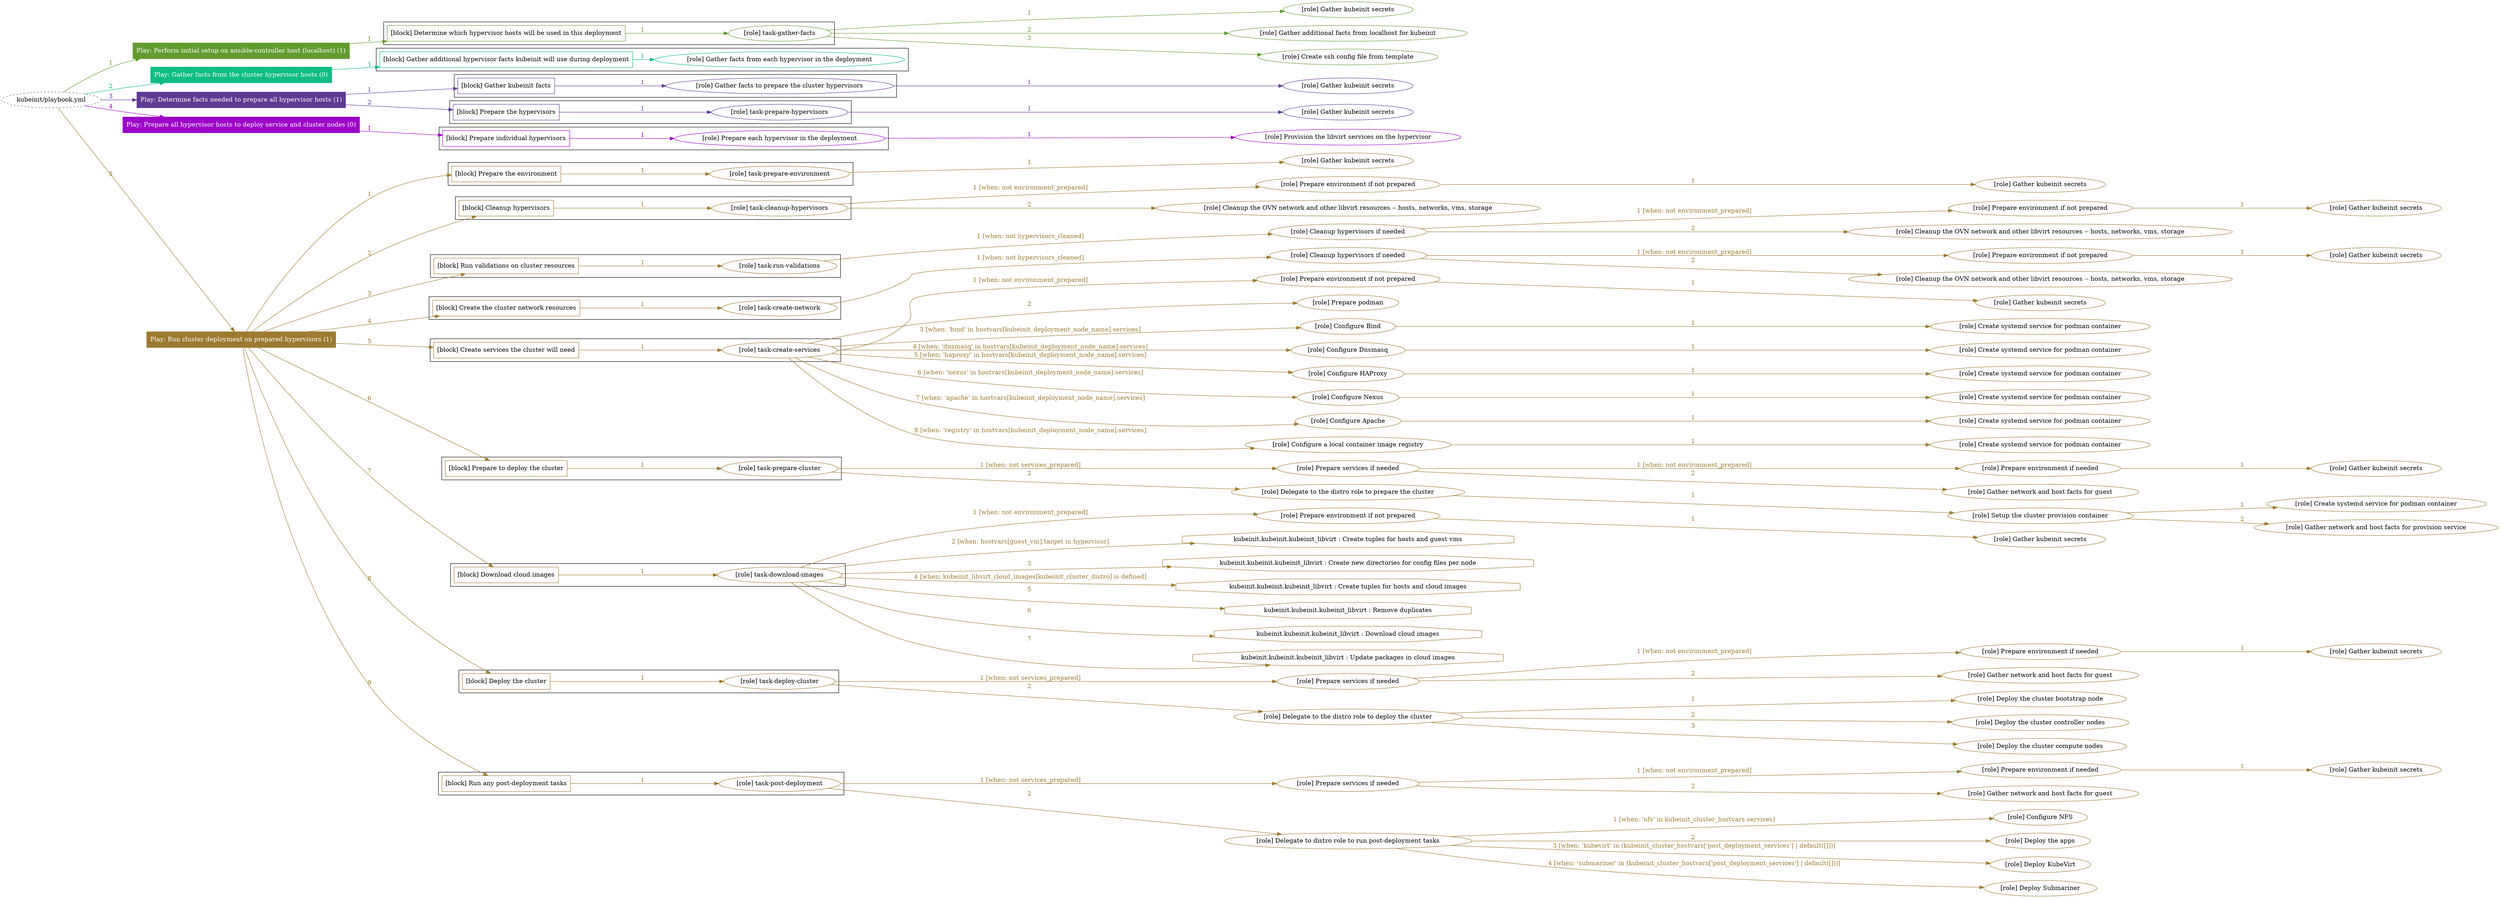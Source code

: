 digraph {
	graph [concentrate=true ordering=in rankdir=LR ratio=fill]
	edge [esep=5 sep=10]
	"kubeinit/playbook.yml" [URL="/home/runner/work/kubeinit/kubeinit/kubeinit/playbook.yml" id=playbook_54540ed6 style=dotted]
	play_c4f1e7c7 [label="Play: Perform initial setup on ansible-controller host (localhost) (1)" URL="/home/runner/work/kubeinit/kubeinit/kubeinit/playbook.yml" color="#629c30" fontcolor="#ffffff" id=play_c4f1e7c7 shape=box style=filled tooltip=localhost]
	"kubeinit/playbook.yml" -> play_c4f1e7c7 [label="1 " color="#629c30" fontcolor="#629c30" id=edge_3226b9c0 labeltooltip="1 " tooltip="1 "]
	subgraph "Gather kubeinit secrets" {
		role_c4494014 [label="[role] Gather kubeinit secrets" URL="/home/runner/.ansible/collections/ansible_collections/kubeinit/kubeinit/roles/kubeinit_prepare/tasks/build_hypervisors_group.yml" color="#629c30" id=role_c4494014 tooltip="Gather kubeinit secrets"]
	}
	subgraph "Gather additional facts from localhost for kubeinit" {
		role_47d6618c [label="[role] Gather additional facts from localhost for kubeinit" URL="/home/runner/.ansible/collections/ansible_collections/kubeinit/kubeinit/roles/kubeinit_prepare/tasks/build_hypervisors_group.yml" color="#629c30" id=role_47d6618c tooltip="Gather additional facts from localhost for kubeinit"]
	}
	subgraph "Create ssh config file from template" {
		role_e6f4f2f1 [label="[role] Create ssh config file from template" URL="/home/runner/.ansible/collections/ansible_collections/kubeinit/kubeinit/roles/kubeinit_prepare/tasks/build_hypervisors_group.yml" color="#629c30" id=role_e6f4f2f1 tooltip="Create ssh config file from template"]
	}
	subgraph "task-gather-facts" {
		role_8fd38869 [label="[role] task-gather-facts" URL="/home/runner/work/kubeinit/kubeinit/kubeinit/playbook.yml" color="#629c30" id=role_8fd38869 tooltip="task-gather-facts"]
		role_8fd38869 -> role_c4494014 [label="1 " color="#629c30" fontcolor="#629c30" id=edge_558c5b00 labeltooltip="1 " tooltip="1 "]
		role_8fd38869 -> role_47d6618c [label="2 " color="#629c30" fontcolor="#629c30" id=edge_3215725b labeltooltip="2 " tooltip="2 "]
		role_8fd38869 -> role_e6f4f2f1 [label="3 " color="#629c30" fontcolor="#629c30" id=edge_c4ad0b8d labeltooltip="3 " tooltip="3 "]
	}
	subgraph "Play: Perform initial setup on ansible-controller host (localhost) (1)" {
		play_c4f1e7c7 -> block_32deca4f [label=1 color="#629c30" fontcolor="#629c30" id=edge_8db94ebb labeltooltip=1 tooltip=1]
		subgraph cluster_block_32deca4f {
			block_32deca4f [label="[block] Determine which hypervisor hosts will be used in this deployment" URL="/home/runner/work/kubeinit/kubeinit/kubeinit/playbook.yml" color="#629c30" id=block_32deca4f labeltooltip="Determine which hypervisor hosts will be used in this deployment" shape=box tooltip="Determine which hypervisor hosts will be used in this deployment"]
			block_32deca4f -> role_8fd38869 [label="1 " color="#629c30" fontcolor="#629c30" id=edge_46b49e8b labeltooltip="1 " tooltip="1 "]
		}
	}
	play_e6a25a07 [label="Play: Gather facts from the cluster hypervisor hosts (0)" URL="/home/runner/work/kubeinit/kubeinit/kubeinit/playbook.yml" color="#0fbd83" fontcolor="#ffffff" id=play_e6a25a07 shape=box style=filled tooltip="Play: Gather facts from the cluster hypervisor hosts (0)"]
	"kubeinit/playbook.yml" -> play_e6a25a07 [label="2 " color="#0fbd83" fontcolor="#0fbd83" id=edge_7051b476 labeltooltip="2 " tooltip="2 "]
	subgraph "Gather facts from each hypervisor in the deployment" {
		role_b5c0401b [label="[role] Gather facts from each hypervisor in the deployment" URL="/home/runner/work/kubeinit/kubeinit/kubeinit/playbook.yml" color="#0fbd83" id=role_b5c0401b tooltip="Gather facts from each hypervisor in the deployment"]
	}
	subgraph "Play: Gather facts from the cluster hypervisor hosts (0)" {
		play_e6a25a07 -> block_93575c23 [label=1 color="#0fbd83" fontcolor="#0fbd83" id=edge_ba3ad907 labeltooltip=1 tooltip=1]
		subgraph cluster_block_93575c23 {
			block_93575c23 [label="[block] Gather additional hypervisor facts kubeinit will use during deployment" URL="/home/runner/work/kubeinit/kubeinit/kubeinit/playbook.yml" color="#0fbd83" id=block_93575c23 labeltooltip="Gather additional hypervisor facts kubeinit will use during deployment" shape=box tooltip="Gather additional hypervisor facts kubeinit will use during deployment"]
			block_93575c23 -> role_b5c0401b [label="1 " color="#0fbd83" fontcolor="#0fbd83" id=edge_daae762e labeltooltip="1 " tooltip="1 "]
		}
	}
	play_5ea36f88 [label="Play: Determine facts needed to prepare all hypervisor hosts (1)" URL="/home/runner/work/kubeinit/kubeinit/kubeinit/playbook.yml" color="#5f3a92" fontcolor="#ffffff" id=play_5ea36f88 shape=box style=filled tooltip=localhost]
	"kubeinit/playbook.yml" -> play_5ea36f88 [label="3 " color="#5f3a92" fontcolor="#5f3a92" id=edge_e99c9d70 labeltooltip="3 " tooltip="3 "]
	subgraph "Gather kubeinit secrets" {
		role_3b906059 [label="[role] Gather kubeinit secrets" URL="/home/runner/.ansible/collections/ansible_collections/kubeinit/kubeinit/roles/kubeinit_prepare/tasks/gather_kubeinit_facts.yml" color="#5f3a92" id=role_3b906059 tooltip="Gather kubeinit secrets"]
	}
	subgraph "Gather facts to prepare the cluster hypervisors" {
		role_a9afe555 [label="[role] Gather facts to prepare the cluster hypervisors" URL="/home/runner/work/kubeinit/kubeinit/kubeinit/playbook.yml" color="#5f3a92" id=role_a9afe555 tooltip="Gather facts to prepare the cluster hypervisors"]
		role_a9afe555 -> role_3b906059 [label="1 " color="#5f3a92" fontcolor="#5f3a92" id=edge_b8609aab labeltooltip="1 " tooltip="1 "]
	}
	subgraph "Gather kubeinit secrets" {
		role_f16b305f [label="[role] Gather kubeinit secrets" URL="/home/runner/.ansible/collections/ansible_collections/kubeinit/kubeinit/roles/kubeinit_prepare/tasks/gather_kubeinit_facts.yml" color="#5f3a92" id=role_f16b305f tooltip="Gather kubeinit secrets"]
	}
	subgraph "task-prepare-hypervisors" {
		role_f1584789 [label="[role] task-prepare-hypervisors" URL="/home/runner/work/kubeinit/kubeinit/kubeinit/playbook.yml" color="#5f3a92" id=role_f1584789 tooltip="task-prepare-hypervisors"]
		role_f1584789 -> role_f16b305f [label="1 " color="#5f3a92" fontcolor="#5f3a92" id=edge_c24c538a labeltooltip="1 " tooltip="1 "]
	}
	subgraph "Play: Determine facts needed to prepare all hypervisor hosts (1)" {
		play_5ea36f88 -> block_5ecbf05d [label=1 color="#5f3a92" fontcolor="#5f3a92" id=edge_fe1c1a17 labeltooltip=1 tooltip=1]
		subgraph cluster_block_5ecbf05d {
			block_5ecbf05d [label="[block] Gather kubeinit facts" URL="/home/runner/work/kubeinit/kubeinit/kubeinit/playbook.yml" color="#5f3a92" id=block_5ecbf05d labeltooltip="Gather kubeinit facts" shape=box tooltip="Gather kubeinit facts"]
			block_5ecbf05d -> role_a9afe555 [label="1 " color="#5f3a92" fontcolor="#5f3a92" id=edge_b6162bfb labeltooltip="1 " tooltip="1 "]
		}
		play_5ea36f88 -> block_1dc440f5 [label=2 color="#5f3a92" fontcolor="#5f3a92" id=edge_b307ed7a labeltooltip=2 tooltip=2]
		subgraph cluster_block_1dc440f5 {
			block_1dc440f5 [label="[block] Prepare the hypervisors" URL="/home/runner/work/kubeinit/kubeinit/kubeinit/playbook.yml" color="#5f3a92" id=block_1dc440f5 labeltooltip="Prepare the hypervisors" shape=box tooltip="Prepare the hypervisors"]
			block_1dc440f5 -> role_f1584789 [label="1 " color="#5f3a92" fontcolor="#5f3a92" id=edge_7b6352e7 labeltooltip="1 " tooltip="1 "]
		}
	}
	play_5db193f7 [label="Play: Prepare all hypervisor hosts to deploy service and cluster nodes (0)" URL="/home/runner/work/kubeinit/kubeinit/kubeinit/playbook.yml" color="#9d04c8" fontcolor="#ffffff" id=play_5db193f7 shape=box style=filled tooltip="Play: Prepare all hypervisor hosts to deploy service and cluster nodes (0)"]
	"kubeinit/playbook.yml" -> play_5db193f7 [label="4 " color="#9d04c8" fontcolor="#9d04c8" id=edge_9b3ddc55 labeltooltip="4 " tooltip="4 "]
	subgraph "Provision the libvirt services on the hypervisor" {
		role_225b77e9 [label="[role] Provision the libvirt services on the hypervisor" URL="/home/runner/.ansible/collections/ansible_collections/kubeinit/kubeinit/roles/kubeinit_prepare/tasks/prepare_hypervisor.yml" color="#9d04c8" id=role_225b77e9 tooltip="Provision the libvirt services on the hypervisor"]
	}
	subgraph "Prepare each hypervisor in the deployment" {
		role_029f9e32 [label="[role] Prepare each hypervisor in the deployment" URL="/home/runner/work/kubeinit/kubeinit/kubeinit/playbook.yml" color="#9d04c8" id=role_029f9e32 tooltip="Prepare each hypervisor in the deployment"]
		role_029f9e32 -> role_225b77e9 [label="1 " color="#9d04c8" fontcolor="#9d04c8" id=edge_de3c73c3 labeltooltip="1 " tooltip="1 "]
	}
	subgraph "Play: Prepare all hypervisor hosts to deploy service and cluster nodes (0)" {
		play_5db193f7 -> block_2eddd61c [label=1 color="#9d04c8" fontcolor="#9d04c8" id=edge_d1accf5e labeltooltip=1 tooltip=1]
		subgraph cluster_block_2eddd61c {
			block_2eddd61c [label="[block] Prepare individual hypervisors" URL="/home/runner/work/kubeinit/kubeinit/kubeinit/playbook.yml" color="#9d04c8" id=block_2eddd61c labeltooltip="Prepare individual hypervisors" shape=box tooltip="Prepare individual hypervisors"]
			block_2eddd61c -> role_029f9e32 [label="1 " color="#9d04c8" fontcolor="#9d04c8" id=edge_0cbfb057 labeltooltip="1 " tooltip="1 "]
		}
	}
	play_251382ad [label="Play: Run cluster deployment on prepared hypervisors (1)" URL="/home/runner/work/kubeinit/kubeinit/kubeinit/playbook.yml" color="#9c7a30" fontcolor="#ffffff" id=play_251382ad shape=box style=filled tooltip=localhost]
	"kubeinit/playbook.yml" -> play_251382ad [label="5 " color="#9c7a30" fontcolor="#9c7a30" id=edge_b39625d6 labeltooltip="5 " tooltip="5 "]
	subgraph "Gather kubeinit secrets" {
		role_894fc521 [label="[role] Gather kubeinit secrets" URL="/home/runner/.ansible/collections/ansible_collections/kubeinit/kubeinit/roles/kubeinit_prepare/tasks/gather_kubeinit_facts.yml" color="#9c7a30" id=role_894fc521 tooltip="Gather kubeinit secrets"]
	}
	subgraph "task-prepare-environment" {
		role_3934784a [label="[role] task-prepare-environment" URL="/home/runner/work/kubeinit/kubeinit/kubeinit/playbook.yml" color="#9c7a30" id=role_3934784a tooltip="task-prepare-environment"]
		role_3934784a -> role_894fc521 [label="1 " color="#9c7a30" fontcolor="#9c7a30" id=edge_a3a5beb2 labeltooltip="1 " tooltip="1 "]
	}
	subgraph "Gather kubeinit secrets" {
		role_d8a57a90 [label="[role] Gather kubeinit secrets" URL="/home/runner/.ansible/collections/ansible_collections/kubeinit/kubeinit/roles/kubeinit_prepare/tasks/gather_kubeinit_facts.yml" color="#9c7a30" id=role_d8a57a90 tooltip="Gather kubeinit secrets"]
	}
	subgraph "Prepare environment if not prepared" {
		role_4def5712 [label="[role] Prepare environment if not prepared" URL="/home/runner/.ansible/collections/ansible_collections/kubeinit/kubeinit/roles/kubeinit_prepare/tasks/cleanup_hypervisors.yml" color="#9c7a30" id=role_4def5712 tooltip="Prepare environment if not prepared"]
		role_4def5712 -> role_d8a57a90 [label="1 " color="#9c7a30" fontcolor="#9c7a30" id=edge_c73fc2b4 labeltooltip="1 " tooltip="1 "]
	}
	subgraph "Cleanup the OVN network and other libvirt resources -- hosts, networks, vms, storage" {
		role_0b0313cc [label="[role] Cleanup the OVN network and other libvirt resources -- hosts, networks, vms, storage" URL="/home/runner/.ansible/collections/ansible_collections/kubeinit/kubeinit/roles/kubeinit_prepare/tasks/cleanup_hypervisors.yml" color="#9c7a30" id=role_0b0313cc tooltip="Cleanup the OVN network and other libvirt resources -- hosts, networks, vms, storage"]
	}
	subgraph "task-cleanup-hypervisors" {
		role_35c4f0b6 [label="[role] task-cleanup-hypervisors" URL="/home/runner/work/kubeinit/kubeinit/kubeinit/playbook.yml" color="#9c7a30" id=role_35c4f0b6 tooltip="task-cleanup-hypervisors"]
		role_35c4f0b6 -> role_4def5712 [label="1 [when: not environment_prepared]" color="#9c7a30" fontcolor="#9c7a30" id=edge_831a0501 labeltooltip="1 [when: not environment_prepared]" tooltip="1 [when: not environment_prepared]"]
		role_35c4f0b6 -> role_0b0313cc [label="2 " color="#9c7a30" fontcolor="#9c7a30" id=edge_f2b5f837 labeltooltip="2 " tooltip="2 "]
	}
	subgraph "Gather kubeinit secrets" {
		role_97cac4e3 [label="[role] Gather kubeinit secrets" URL="/home/runner/.ansible/collections/ansible_collections/kubeinit/kubeinit/roles/kubeinit_prepare/tasks/gather_kubeinit_facts.yml" color="#9c7a30" id=role_97cac4e3 tooltip="Gather kubeinit secrets"]
	}
	subgraph "Prepare environment if not prepared" {
		role_73d553e2 [label="[role] Prepare environment if not prepared" URL="/home/runner/.ansible/collections/ansible_collections/kubeinit/kubeinit/roles/kubeinit_prepare/tasks/cleanup_hypervisors.yml" color="#9c7a30" id=role_73d553e2 tooltip="Prepare environment if not prepared"]
		role_73d553e2 -> role_97cac4e3 [label="1 " color="#9c7a30" fontcolor="#9c7a30" id=edge_6089800c labeltooltip="1 " tooltip="1 "]
	}
	subgraph "Cleanup the OVN network and other libvirt resources -- hosts, networks, vms, storage" {
		role_667d8b7f [label="[role] Cleanup the OVN network and other libvirt resources -- hosts, networks, vms, storage" URL="/home/runner/.ansible/collections/ansible_collections/kubeinit/kubeinit/roles/kubeinit_prepare/tasks/cleanup_hypervisors.yml" color="#9c7a30" id=role_667d8b7f tooltip="Cleanup the OVN network and other libvirt resources -- hosts, networks, vms, storage"]
	}
	subgraph "Cleanup hypervisors if needed" {
		role_24f374ed [label="[role] Cleanup hypervisors if needed" URL="/home/runner/.ansible/collections/ansible_collections/kubeinit/kubeinit/roles/kubeinit_validations/tasks/main.yml" color="#9c7a30" id=role_24f374ed tooltip="Cleanup hypervisors if needed"]
		role_24f374ed -> role_73d553e2 [label="1 [when: not environment_prepared]" color="#9c7a30" fontcolor="#9c7a30" id=edge_cb44f495 labeltooltip="1 [when: not environment_prepared]" tooltip="1 [when: not environment_prepared]"]
		role_24f374ed -> role_667d8b7f [label="2 " color="#9c7a30" fontcolor="#9c7a30" id=edge_826dad6c labeltooltip="2 " tooltip="2 "]
	}
	subgraph "task-run-validations" {
		role_78009275 [label="[role] task-run-validations" URL="/home/runner/work/kubeinit/kubeinit/kubeinit/playbook.yml" color="#9c7a30" id=role_78009275 tooltip="task-run-validations"]
		role_78009275 -> role_24f374ed [label="1 [when: not hypervisors_cleaned]" color="#9c7a30" fontcolor="#9c7a30" id=edge_9ee5f65c labeltooltip="1 [when: not hypervisors_cleaned]" tooltip="1 [when: not hypervisors_cleaned]"]
	}
	subgraph "Gather kubeinit secrets" {
		role_96b65806 [label="[role] Gather kubeinit secrets" URL="/home/runner/.ansible/collections/ansible_collections/kubeinit/kubeinit/roles/kubeinit_prepare/tasks/gather_kubeinit_facts.yml" color="#9c7a30" id=role_96b65806 tooltip="Gather kubeinit secrets"]
	}
	subgraph "Prepare environment if not prepared" {
		role_0c2c3796 [label="[role] Prepare environment if not prepared" URL="/home/runner/.ansible/collections/ansible_collections/kubeinit/kubeinit/roles/kubeinit_prepare/tasks/cleanup_hypervisors.yml" color="#9c7a30" id=role_0c2c3796 tooltip="Prepare environment if not prepared"]
		role_0c2c3796 -> role_96b65806 [label="1 " color="#9c7a30" fontcolor="#9c7a30" id=edge_db7e2d4d labeltooltip="1 " tooltip="1 "]
	}
	subgraph "Cleanup the OVN network and other libvirt resources -- hosts, networks, vms, storage" {
		role_45e79c12 [label="[role] Cleanup the OVN network and other libvirt resources -- hosts, networks, vms, storage" URL="/home/runner/.ansible/collections/ansible_collections/kubeinit/kubeinit/roles/kubeinit_prepare/tasks/cleanup_hypervisors.yml" color="#9c7a30" id=role_45e79c12 tooltip="Cleanup the OVN network and other libvirt resources -- hosts, networks, vms, storage"]
	}
	subgraph "Cleanup hypervisors if needed" {
		role_1ac26443 [label="[role] Cleanup hypervisors if needed" URL="/home/runner/.ansible/collections/ansible_collections/kubeinit/kubeinit/roles/kubeinit_libvirt/tasks/create_network.yml" color="#9c7a30" id=role_1ac26443 tooltip="Cleanup hypervisors if needed"]
		role_1ac26443 -> role_0c2c3796 [label="1 [when: not environment_prepared]" color="#9c7a30" fontcolor="#9c7a30" id=edge_c01c6577 labeltooltip="1 [when: not environment_prepared]" tooltip="1 [when: not environment_prepared]"]
		role_1ac26443 -> role_45e79c12 [label="2 " color="#9c7a30" fontcolor="#9c7a30" id=edge_9dddaeb1 labeltooltip="2 " tooltip="2 "]
	}
	subgraph "task-create-network" {
		role_8957a888 [label="[role] task-create-network" URL="/home/runner/work/kubeinit/kubeinit/kubeinit/playbook.yml" color="#9c7a30" id=role_8957a888 tooltip="task-create-network"]
		role_8957a888 -> role_1ac26443 [label="1 [when: not hypervisors_cleaned]" color="#9c7a30" fontcolor="#9c7a30" id=edge_46db5984 labeltooltip="1 [when: not hypervisors_cleaned]" tooltip="1 [when: not hypervisors_cleaned]"]
	}
	subgraph "Gather kubeinit secrets" {
		role_0f02fd37 [label="[role] Gather kubeinit secrets" URL="/home/runner/.ansible/collections/ansible_collections/kubeinit/kubeinit/roles/kubeinit_prepare/tasks/gather_kubeinit_facts.yml" color="#9c7a30" id=role_0f02fd37 tooltip="Gather kubeinit secrets"]
	}
	subgraph "Prepare environment if not prepared" {
		role_ea2801f6 [label="[role] Prepare environment if not prepared" URL="/home/runner/.ansible/collections/ansible_collections/kubeinit/kubeinit/roles/kubeinit_services/tasks/main.yml" color="#9c7a30" id=role_ea2801f6 tooltip="Prepare environment if not prepared"]
		role_ea2801f6 -> role_0f02fd37 [label="1 " color="#9c7a30" fontcolor="#9c7a30" id=edge_4087545e labeltooltip="1 " tooltip="1 "]
	}
	subgraph "Prepare podman" {
		role_e4f68fa7 [label="[role] Prepare podman" URL="/home/runner/.ansible/collections/ansible_collections/kubeinit/kubeinit/roles/kubeinit_services/tasks/00_create_service_pod.yml" color="#9c7a30" id=role_e4f68fa7 tooltip="Prepare podman"]
	}
	subgraph "Create systemd service for podman container" {
		role_6ac0c6fb [label="[role] Create systemd service for podman container" URL="/home/runner/.ansible/collections/ansible_collections/kubeinit/kubeinit/roles/kubeinit_bind/tasks/main.yml" color="#9c7a30" id=role_6ac0c6fb tooltip="Create systemd service for podman container"]
	}
	subgraph "Configure Bind" {
		role_121c987c [label="[role] Configure Bind" URL="/home/runner/.ansible/collections/ansible_collections/kubeinit/kubeinit/roles/kubeinit_services/tasks/start_services_containers.yml" color="#9c7a30" id=role_121c987c tooltip="Configure Bind"]
		role_121c987c -> role_6ac0c6fb [label="1 " color="#9c7a30" fontcolor="#9c7a30" id=edge_cd917cd6 labeltooltip="1 " tooltip="1 "]
	}
	subgraph "Create systemd service for podman container" {
		role_e0f5c553 [label="[role] Create systemd service for podman container" URL="/home/runner/.ansible/collections/ansible_collections/kubeinit/kubeinit/roles/kubeinit_dnsmasq/tasks/main.yml" color="#9c7a30" id=role_e0f5c553 tooltip="Create systemd service for podman container"]
	}
	subgraph "Configure Dnsmasq" {
		role_a6c789fd [label="[role] Configure Dnsmasq" URL="/home/runner/.ansible/collections/ansible_collections/kubeinit/kubeinit/roles/kubeinit_services/tasks/start_services_containers.yml" color="#9c7a30" id=role_a6c789fd tooltip="Configure Dnsmasq"]
		role_a6c789fd -> role_e0f5c553 [label="1 " color="#9c7a30" fontcolor="#9c7a30" id=edge_ef019c5e labeltooltip="1 " tooltip="1 "]
	}
	subgraph "Create systemd service for podman container" {
		role_95c4ee58 [label="[role] Create systemd service for podman container" URL="/home/runner/.ansible/collections/ansible_collections/kubeinit/kubeinit/roles/kubeinit_haproxy/tasks/main.yml" color="#9c7a30" id=role_95c4ee58 tooltip="Create systemd service for podman container"]
	}
	subgraph "Configure HAProxy" {
		role_e13d0580 [label="[role] Configure HAProxy" URL="/home/runner/.ansible/collections/ansible_collections/kubeinit/kubeinit/roles/kubeinit_services/tasks/start_services_containers.yml" color="#9c7a30" id=role_e13d0580 tooltip="Configure HAProxy"]
		role_e13d0580 -> role_95c4ee58 [label="1 " color="#9c7a30" fontcolor="#9c7a30" id=edge_6e5a0a85 labeltooltip="1 " tooltip="1 "]
	}
	subgraph "Create systemd service for podman container" {
		role_62dc72af [label="[role] Create systemd service for podman container" URL="/home/runner/.ansible/collections/ansible_collections/kubeinit/kubeinit/roles/kubeinit_nexus/tasks/main.yml" color="#9c7a30" id=role_62dc72af tooltip="Create systemd service for podman container"]
	}
	subgraph "Configure Nexus" {
		role_d658b8f1 [label="[role] Configure Nexus" URL="/home/runner/.ansible/collections/ansible_collections/kubeinit/kubeinit/roles/kubeinit_services/tasks/start_services_containers.yml" color="#9c7a30" id=role_d658b8f1 tooltip="Configure Nexus"]
		role_d658b8f1 -> role_62dc72af [label="1 " color="#9c7a30" fontcolor="#9c7a30" id=edge_33266a1c labeltooltip="1 " tooltip="1 "]
	}
	subgraph "Create systemd service for podman container" {
		role_66746e12 [label="[role] Create systemd service for podman container" URL="/home/runner/.ansible/collections/ansible_collections/kubeinit/kubeinit/roles/kubeinit_apache/tasks/main.yml" color="#9c7a30" id=role_66746e12 tooltip="Create systemd service for podman container"]
	}
	subgraph "Configure Apache" {
		role_9776b868 [label="[role] Configure Apache" URL="/home/runner/.ansible/collections/ansible_collections/kubeinit/kubeinit/roles/kubeinit_services/tasks/start_services_containers.yml" color="#9c7a30" id=role_9776b868 tooltip="Configure Apache"]
		role_9776b868 -> role_66746e12 [label="1 " color="#9c7a30" fontcolor="#9c7a30" id=edge_75bc361a labeltooltip="1 " tooltip="1 "]
	}
	subgraph "Create systemd service for podman container" {
		role_3abfa036 [label="[role] Create systemd service for podman container" URL="/home/runner/.ansible/collections/ansible_collections/kubeinit/kubeinit/roles/kubeinit_registry/tasks/main.yml" color="#9c7a30" id=role_3abfa036 tooltip="Create systemd service for podman container"]
	}
	subgraph "Configure a local container image registry" {
		role_20973833 [label="[role] Configure a local container image registry" URL="/home/runner/.ansible/collections/ansible_collections/kubeinit/kubeinit/roles/kubeinit_services/tasks/start_services_containers.yml" color="#9c7a30" id=role_20973833 tooltip="Configure a local container image registry"]
		role_20973833 -> role_3abfa036 [label="1 " color="#9c7a30" fontcolor="#9c7a30" id=edge_9632bbae labeltooltip="1 " tooltip="1 "]
	}
	subgraph "task-create-services" {
		role_a592dbec [label="[role] task-create-services" URL="/home/runner/work/kubeinit/kubeinit/kubeinit/playbook.yml" color="#9c7a30" id=role_a592dbec tooltip="task-create-services"]
		role_a592dbec -> role_ea2801f6 [label="1 [when: not environment_prepared]" color="#9c7a30" fontcolor="#9c7a30" id=edge_235811cd labeltooltip="1 [when: not environment_prepared]" tooltip="1 [when: not environment_prepared]"]
		role_a592dbec -> role_e4f68fa7 [label="2 " color="#9c7a30" fontcolor="#9c7a30" id=edge_cd725b06 labeltooltip="2 " tooltip="2 "]
		role_a592dbec -> role_121c987c [label="3 [when: 'bind' in hostvars[kubeinit_deployment_node_name].services]" color="#9c7a30" fontcolor="#9c7a30" id=edge_382707ac labeltooltip="3 [when: 'bind' in hostvars[kubeinit_deployment_node_name].services]" tooltip="3 [when: 'bind' in hostvars[kubeinit_deployment_node_name].services]"]
		role_a592dbec -> role_a6c789fd [label="4 [when: 'dnsmasq' in hostvars[kubeinit_deployment_node_name].services]" color="#9c7a30" fontcolor="#9c7a30" id=edge_6d496e5d labeltooltip="4 [when: 'dnsmasq' in hostvars[kubeinit_deployment_node_name].services]" tooltip="4 [when: 'dnsmasq' in hostvars[kubeinit_deployment_node_name].services]"]
		role_a592dbec -> role_e13d0580 [label="5 [when: 'haproxy' in hostvars[kubeinit_deployment_node_name].services]" color="#9c7a30" fontcolor="#9c7a30" id=edge_9ce102d6 labeltooltip="5 [when: 'haproxy' in hostvars[kubeinit_deployment_node_name].services]" tooltip="5 [when: 'haproxy' in hostvars[kubeinit_deployment_node_name].services]"]
		role_a592dbec -> role_d658b8f1 [label="6 [when: 'nexus' in hostvars[kubeinit_deployment_node_name].services]" color="#9c7a30" fontcolor="#9c7a30" id=edge_462dcf60 labeltooltip="6 [when: 'nexus' in hostvars[kubeinit_deployment_node_name].services]" tooltip="6 [when: 'nexus' in hostvars[kubeinit_deployment_node_name].services]"]
		role_a592dbec -> role_9776b868 [label="7 [when: 'apache' in hostvars[kubeinit_deployment_node_name].services]" color="#9c7a30" fontcolor="#9c7a30" id=edge_c8393c2a labeltooltip="7 [when: 'apache' in hostvars[kubeinit_deployment_node_name].services]" tooltip="7 [when: 'apache' in hostvars[kubeinit_deployment_node_name].services]"]
		role_a592dbec -> role_20973833 [label="8 [when: 'registry' in hostvars[kubeinit_deployment_node_name].services]" color="#9c7a30" fontcolor="#9c7a30" id=edge_90d2b2f6 labeltooltip="8 [when: 'registry' in hostvars[kubeinit_deployment_node_name].services]" tooltip="8 [when: 'registry' in hostvars[kubeinit_deployment_node_name].services]"]
	}
	subgraph "Gather kubeinit secrets" {
		role_c7188667 [label="[role] Gather kubeinit secrets" URL="/home/runner/.ansible/collections/ansible_collections/kubeinit/kubeinit/roles/kubeinit_prepare/tasks/gather_kubeinit_facts.yml" color="#9c7a30" id=role_c7188667 tooltip="Gather kubeinit secrets"]
	}
	subgraph "Prepare environment if needed" {
		role_329a3799 [label="[role] Prepare environment if needed" URL="/home/runner/.ansible/collections/ansible_collections/kubeinit/kubeinit/roles/kubeinit_services/tasks/prepare_services.yml" color="#9c7a30" id=role_329a3799 tooltip="Prepare environment if needed"]
		role_329a3799 -> role_c7188667 [label="1 " color="#9c7a30" fontcolor="#9c7a30" id=edge_9feb3e70 labeltooltip="1 " tooltip="1 "]
	}
	subgraph "Gather network and host facts for guest" {
		role_35ac0e0d [label="[role] Gather network and host facts for guest" URL="/home/runner/.ansible/collections/ansible_collections/kubeinit/kubeinit/roles/kubeinit_services/tasks/prepare_services.yml" color="#9c7a30" id=role_35ac0e0d tooltip="Gather network and host facts for guest"]
	}
	subgraph "Prepare services if needed" {
		role_771c0f07 [label="[role] Prepare services if needed" URL="/home/runner/.ansible/collections/ansible_collections/kubeinit/kubeinit/roles/kubeinit_prepare/tasks/prepare_cluster.yml" color="#9c7a30" id=role_771c0f07 tooltip="Prepare services if needed"]
		role_771c0f07 -> role_329a3799 [label="1 [when: not environment_prepared]" color="#9c7a30" fontcolor="#9c7a30" id=edge_09f32c5a labeltooltip="1 [when: not environment_prepared]" tooltip="1 [when: not environment_prepared]"]
		role_771c0f07 -> role_35ac0e0d [label="2 " color="#9c7a30" fontcolor="#9c7a30" id=edge_828eeb30 labeltooltip="2 " tooltip="2 "]
	}
	subgraph "Create systemd service for podman container" {
		role_a2a98bfb [label="[role] Create systemd service for podman container" URL="/home/runner/.ansible/collections/ansible_collections/kubeinit/kubeinit/roles/kubeinit_services/tasks/create_provision_container.yml" color="#9c7a30" id=role_a2a98bfb tooltip="Create systemd service for podman container"]
	}
	subgraph "Gather network and host facts for provision service" {
		role_55f2679d [label="[role] Gather network and host facts for provision service" URL="/home/runner/.ansible/collections/ansible_collections/kubeinit/kubeinit/roles/kubeinit_services/tasks/create_provision_container.yml" color="#9c7a30" id=role_55f2679d tooltip="Gather network and host facts for provision service"]
	}
	subgraph "Setup the cluster provision container" {
		role_61732c7c [label="[role] Setup the cluster provision container" URL="/home/runner/.ansible/collections/ansible_collections/kubeinit/kubeinit/roles/kubeinit_okd/tasks/prepare_cluster.yml" color="#9c7a30" id=role_61732c7c tooltip="Setup the cluster provision container"]
		role_61732c7c -> role_a2a98bfb [label="1 " color="#9c7a30" fontcolor="#9c7a30" id=edge_c2cbeee2 labeltooltip="1 " tooltip="1 "]
		role_61732c7c -> role_55f2679d [label="2 " color="#9c7a30" fontcolor="#9c7a30" id=edge_6307dd6c labeltooltip="2 " tooltip="2 "]
	}
	subgraph "Delegate to the distro role to prepare the cluster" {
		role_7f8ba42c [label="[role] Delegate to the distro role to prepare the cluster" URL="/home/runner/.ansible/collections/ansible_collections/kubeinit/kubeinit/roles/kubeinit_prepare/tasks/prepare_cluster.yml" color="#9c7a30" id=role_7f8ba42c tooltip="Delegate to the distro role to prepare the cluster"]
		role_7f8ba42c -> role_61732c7c [label="1 " color="#9c7a30" fontcolor="#9c7a30" id=edge_6ca0a083 labeltooltip="1 " tooltip="1 "]
	}
	subgraph "task-prepare-cluster" {
		role_b213a6ea [label="[role] task-prepare-cluster" URL="/home/runner/work/kubeinit/kubeinit/kubeinit/playbook.yml" color="#9c7a30" id=role_b213a6ea tooltip="task-prepare-cluster"]
		role_b213a6ea -> role_771c0f07 [label="1 [when: not services_prepared]" color="#9c7a30" fontcolor="#9c7a30" id=edge_7fae758d labeltooltip="1 [when: not services_prepared]" tooltip="1 [when: not services_prepared]"]
		role_b213a6ea -> role_7f8ba42c [label="2 " color="#9c7a30" fontcolor="#9c7a30" id=edge_321af7cf labeltooltip="2 " tooltip="2 "]
	}
	subgraph "Gather kubeinit secrets" {
		role_7a3bf37a [label="[role] Gather kubeinit secrets" URL="/home/runner/.ansible/collections/ansible_collections/kubeinit/kubeinit/roles/kubeinit_prepare/tasks/gather_kubeinit_facts.yml" color="#9c7a30" id=role_7a3bf37a tooltip="Gather kubeinit secrets"]
	}
	subgraph "Prepare environment if not prepared" {
		role_11d591d0 [label="[role] Prepare environment if not prepared" URL="/home/runner/.ansible/collections/ansible_collections/kubeinit/kubeinit/roles/kubeinit_libvirt/tasks/download_cloud_images.yml" color="#9c7a30" id=role_11d591d0 tooltip="Prepare environment if not prepared"]
		role_11d591d0 -> role_7a3bf37a [label="1 " color="#9c7a30" fontcolor="#9c7a30" id=edge_dd46fd44 labeltooltip="1 " tooltip="1 "]
	}
	subgraph "task-download-images" {
		role_c09e93b8 [label="[role] task-download-images" URL="/home/runner/work/kubeinit/kubeinit/kubeinit/playbook.yml" color="#9c7a30" id=role_c09e93b8 tooltip="task-download-images"]
		role_c09e93b8 -> role_11d591d0 [label="1 [when: not environment_prepared]" color="#9c7a30" fontcolor="#9c7a30" id=edge_68a40966 labeltooltip="1 [when: not environment_prepared]" tooltip="1 [when: not environment_prepared]"]
		task_4154fac7 [label="kubeinit.kubeinit.kubeinit_libvirt : Create tuples for hosts and guest vms" URL="/home/runner/.ansible/collections/ansible_collections/kubeinit/kubeinit/roles/kubeinit_libvirt/tasks/download_cloud_images.yml" color="#9c7a30" id=task_4154fac7 shape=octagon tooltip="kubeinit.kubeinit.kubeinit_libvirt : Create tuples for hosts and guest vms"]
		role_c09e93b8 -> task_4154fac7 [label="2 [when: hostvars[guest_vm].target in hypervisor]" color="#9c7a30" fontcolor="#9c7a30" id=edge_54cfb1a5 labeltooltip="2 [when: hostvars[guest_vm].target in hypervisor]" tooltip="2 [when: hostvars[guest_vm].target in hypervisor]"]
		task_0b277adc [label="kubeinit.kubeinit.kubeinit_libvirt : Create new directories for config files per node" URL="/home/runner/.ansible/collections/ansible_collections/kubeinit/kubeinit/roles/kubeinit_libvirt/tasks/download_cloud_images.yml" color="#9c7a30" id=task_0b277adc shape=octagon tooltip="kubeinit.kubeinit.kubeinit_libvirt : Create new directories for config files per node"]
		role_c09e93b8 -> task_0b277adc [label="3 " color="#9c7a30" fontcolor="#9c7a30" id=edge_47a829d5 labeltooltip="3 " tooltip="3 "]
		task_30072947 [label="kubeinit.kubeinit.kubeinit_libvirt : Create tuples for hosts and cloud images" URL="/home/runner/.ansible/collections/ansible_collections/kubeinit/kubeinit/roles/kubeinit_libvirt/tasks/download_cloud_images.yml" color="#9c7a30" id=task_30072947 shape=octagon tooltip="kubeinit.kubeinit.kubeinit_libvirt : Create tuples for hosts and cloud images"]
		role_c09e93b8 -> task_30072947 [label="4 [when: kubeinit_libvirt_cloud_images[kubeinit_cluster_distro] is defined]" color="#9c7a30" fontcolor="#9c7a30" id=edge_0549ea37 labeltooltip="4 [when: kubeinit_libvirt_cloud_images[kubeinit_cluster_distro] is defined]" tooltip="4 [when: kubeinit_libvirt_cloud_images[kubeinit_cluster_distro] is defined]"]
		task_a9320dee [label="kubeinit.kubeinit.kubeinit_libvirt : Remove duplicates" URL="/home/runner/.ansible/collections/ansible_collections/kubeinit/kubeinit/roles/kubeinit_libvirt/tasks/download_cloud_images.yml" color="#9c7a30" id=task_a9320dee shape=octagon tooltip="kubeinit.kubeinit.kubeinit_libvirt : Remove duplicates"]
		role_c09e93b8 -> task_a9320dee [label="5 " color="#9c7a30" fontcolor="#9c7a30" id=edge_8b513760 labeltooltip="5 " tooltip="5 "]
		task_1d2a3804 [label="kubeinit.kubeinit.kubeinit_libvirt : Download cloud images" URL="/home/runner/.ansible/collections/ansible_collections/kubeinit/kubeinit/roles/kubeinit_libvirt/tasks/download_cloud_images.yml" color="#9c7a30" id=task_1d2a3804 shape=octagon tooltip="kubeinit.kubeinit.kubeinit_libvirt : Download cloud images"]
		role_c09e93b8 -> task_1d2a3804 [label="6 " color="#9c7a30" fontcolor="#9c7a30" id=edge_14dd053e labeltooltip="6 " tooltip="6 "]
		task_d9de9ef8 [label="kubeinit.kubeinit.kubeinit_libvirt : Update packages in cloud images" URL="/home/runner/.ansible/collections/ansible_collections/kubeinit/kubeinit/roles/kubeinit_libvirt/tasks/download_cloud_images.yml" color="#9c7a30" id=task_d9de9ef8 shape=octagon tooltip="kubeinit.kubeinit.kubeinit_libvirt : Update packages in cloud images"]
		role_c09e93b8 -> task_d9de9ef8 [label="7 " color="#9c7a30" fontcolor="#9c7a30" id=edge_72e7c68b labeltooltip="7 " tooltip="7 "]
	}
	subgraph "Gather kubeinit secrets" {
		role_e9df9f8c [label="[role] Gather kubeinit secrets" URL="/home/runner/.ansible/collections/ansible_collections/kubeinit/kubeinit/roles/kubeinit_prepare/tasks/gather_kubeinit_facts.yml" color="#9c7a30" id=role_e9df9f8c tooltip="Gather kubeinit secrets"]
	}
	subgraph "Prepare environment if needed" {
		role_6cea05ae [label="[role] Prepare environment if needed" URL="/home/runner/.ansible/collections/ansible_collections/kubeinit/kubeinit/roles/kubeinit_services/tasks/prepare_services.yml" color="#9c7a30" id=role_6cea05ae tooltip="Prepare environment if needed"]
		role_6cea05ae -> role_e9df9f8c [label="1 " color="#9c7a30" fontcolor="#9c7a30" id=edge_c1e9be75 labeltooltip="1 " tooltip="1 "]
	}
	subgraph "Gather network and host facts for guest" {
		role_54092235 [label="[role] Gather network and host facts for guest" URL="/home/runner/.ansible/collections/ansible_collections/kubeinit/kubeinit/roles/kubeinit_services/tasks/prepare_services.yml" color="#9c7a30" id=role_54092235 tooltip="Gather network and host facts for guest"]
	}
	subgraph "Prepare services if needed" {
		role_13a8a7ca [label="[role] Prepare services if needed" URL="/home/runner/.ansible/collections/ansible_collections/kubeinit/kubeinit/roles/kubeinit_prepare/tasks/deploy_cluster.yml" color="#9c7a30" id=role_13a8a7ca tooltip="Prepare services if needed"]
		role_13a8a7ca -> role_6cea05ae [label="1 [when: not environment_prepared]" color="#9c7a30" fontcolor="#9c7a30" id=edge_6af16d97 labeltooltip="1 [when: not environment_prepared]" tooltip="1 [when: not environment_prepared]"]
		role_13a8a7ca -> role_54092235 [label="2 " color="#9c7a30" fontcolor="#9c7a30" id=edge_5945696f labeltooltip="2 " tooltip="2 "]
	}
	subgraph "Deploy the cluster bootstrap node" {
		role_1d36e750 [label="[role] Deploy the cluster bootstrap node" URL="/home/runner/.ansible/collections/ansible_collections/kubeinit/kubeinit/roles/kubeinit_okd/tasks/main.yml" color="#9c7a30" id=role_1d36e750 tooltip="Deploy the cluster bootstrap node"]
	}
	subgraph "Deploy the cluster controller nodes" {
		role_aaa17425 [label="[role] Deploy the cluster controller nodes" URL="/home/runner/.ansible/collections/ansible_collections/kubeinit/kubeinit/roles/kubeinit_okd/tasks/main.yml" color="#9c7a30" id=role_aaa17425 tooltip="Deploy the cluster controller nodes"]
	}
	subgraph "Deploy the cluster compute nodes" {
		role_015db93f [label="[role] Deploy the cluster compute nodes" URL="/home/runner/.ansible/collections/ansible_collections/kubeinit/kubeinit/roles/kubeinit_okd/tasks/main.yml" color="#9c7a30" id=role_015db93f tooltip="Deploy the cluster compute nodes"]
	}
	subgraph "Delegate to the distro role to deploy the cluster" {
		role_8977709f [label="[role] Delegate to the distro role to deploy the cluster" URL="/home/runner/.ansible/collections/ansible_collections/kubeinit/kubeinit/roles/kubeinit_prepare/tasks/deploy_cluster.yml" color="#9c7a30" id=role_8977709f tooltip="Delegate to the distro role to deploy the cluster"]
		role_8977709f -> role_1d36e750 [label="1 " color="#9c7a30" fontcolor="#9c7a30" id=edge_eae62c71 labeltooltip="1 " tooltip="1 "]
		role_8977709f -> role_aaa17425 [label="2 " color="#9c7a30" fontcolor="#9c7a30" id=edge_347831f1 labeltooltip="2 " tooltip="2 "]
		role_8977709f -> role_015db93f [label="3 " color="#9c7a30" fontcolor="#9c7a30" id=edge_4646ad7e labeltooltip="3 " tooltip="3 "]
	}
	subgraph "task-deploy-cluster" {
		role_4aa8d20c [label="[role] task-deploy-cluster" URL="/home/runner/work/kubeinit/kubeinit/kubeinit/playbook.yml" color="#9c7a30" id=role_4aa8d20c tooltip="task-deploy-cluster"]
		role_4aa8d20c -> role_13a8a7ca [label="1 [when: not services_prepared]" color="#9c7a30" fontcolor="#9c7a30" id=edge_46ef2c1c labeltooltip="1 [when: not services_prepared]" tooltip="1 [when: not services_prepared]"]
		role_4aa8d20c -> role_8977709f [label="2 " color="#9c7a30" fontcolor="#9c7a30" id=edge_dffd601f labeltooltip="2 " tooltip="2 "]
	}
	subgraph "Gather kubeinit secrets" {
		role_0b92dd94 [label="[role] Gather kubeinit secrets" URL="/home/runner/.ansible/collections/ansible_collections/kubeinit/kubeinit/roles/kubeinit_prepare/tasks/gather_kubeinit_facts.yml" color="#9c7a30" id=role_0b92dd94 tooltip="Gather kubeinit secrets"]
	}
	subgraph "Prepare environment if needed" {
		role_3d4aa31e [label="[role] Prepare environment if needed" URL="/home/runner/.ansible/collections/ansible_collections/kubeinit/kubeinit/roles/kubeinit_services/tasks/prepare_services.yml" color="#9c7a30" id=role_3d4aa31e tooltip="Prepare environment if needed"]
		role_3d4aa31e -> role_0b92dd94 [label="1 " color="#9c7a30" fontcolor="#9c7a30" id=edge_36e9556d labeltooltip="1 " tooltip="1 "]
	}
	subgraph "Gather network and host facts for guest" {
		role_f37a3aeb [label="[role] Gather network and host facts for guest" URL="/home/runner/.ansible/collections/ansible_collections/kubeinit/kubeinit/roles/kubeinit_services/tasks/prepare_services.yml" color="#9c7a30" id=role_f37a3aeb tooltip="Gather network and host facts for guest"]
	}
	subgraph "Prepare services if needed" {
		role_e882510b [label="[role] Prepare services if needed" URL="/home/runner/.ansible/collections/ansible_collections/kubeinit/kubeinit/roles/kubeinit_prepare/tasks/post_deployment.yml" color="#9c7a30" id=role_e882510b tooltip="Prepare services if needed"]
		role_e882510b -> role_3d4aa31e [label="1 [when: not environment_prepared]" color="#9c7a30" fontcolor="#9c7a30" id=edge_24ad9c74 labeltooltip="1 [when: not environment_prepared]" tooltip="1 [when: not environment_prepared]"]
		role_e882510b -> role_f37a3aeb [label="2 " color="#9c7a30" fontcolor="#9c7a30" id=edge_eae6c332 labeltooltip="2 " tooltip="2 "]
	}
	subgraph "Configure NFS" {
		role_1b024ced [label="[role] Configure NFS" URL="/home/runner/.ansible/collections/ansible_collections/kubeinit/kubeinit/roles/kubeinit_okd/tasks/post_deployment_tasks.yml" color="#9c7a30" id=role_1b024ced tooltip="Configure NFS"]
	}
	subgraph "Deploy the apps" {
		role_6a74c8e1 [label="[role] Deploy the apps" URL="/home/runner/.ansible/collections/ansible_collections/kubeinit/kubeinit/roles/kubeinit_okd/tasks/post_deployment_tasks.yml" color="#9c7a30" id=role_6a74c8e1 tooltip="Deploy the apps"]
	}
	subgraph "Deploy KubeVirt" {
		role_c30a5dee [label="[role] Deploy KubeVirt" URL="/home/runner/.ansible/collections/ansible_collections/kubeinit/kubeinit/roles/kubeinit_okd/tasks/post_deployment_tasks.yml" color="#9c7a30" id=role_c30a5dee tooltip="Deploy KubeVirt"]
	}
	subgraph "Deploy Submariner" {
		role_50414614 [label="[role] Deploy Submariner" URL="/home/runner/.ansible/collections/ansible_collections/kubeinit/kubeinit/roles/kubeinit_okd/tasks/post_deployment_tasks.yml" color="#9c7a30" id=role_50414614 tooltip="Deploy Submariner"]
	}
	subgraph "Delegate to distro role to run post-deployment tasks" {
		role_d778063e [label="[role] Delegate to distro role to run post-deployment tasks" URL="/home/runner/.ansible/collections/ansible_collections/kubeinit/kubeinit/roles/kubeinit_prepare/tasks/post_deployment.yml" color="#9c7a30" id=role_d778063e tooltip="Delegate to distro role to run post-deployment tasks"]
		role_d778063e -> role_1b024ced [label="1 [when: 'nfs' in kubeinit_cluster_hostvars.services]" color="#9c7a30" fontcolor="#9c7a30" id=edge_55acfc71 labeltooltip="1 [when: 'nfs' in kubeinit_cluster_hostvars.services]" tooltip="1 [when: 'nfs' in kubeinit_cluster_hostvars.services]"]
		role_d778063e -> role_6a74c8e1 [label="2 " color="#9c7a30" fontcolor="#9c7a30" id=edge_70786a7f labeltooltip="2 " tooltip="2 "]
		role_d778063e -> role_c30a5dee [label="3 [when: 'kubevirt' in (kubeinit_cluster_hostvars['post_deployment_services'] | default([]))]" color="#9c7a30" fontcolor="#9c7a30" id=edge_bf2abd7a labeltooltip="3 [when: 'kubevirt' in (kubeinit_cluster_hostvars['post_deployment_services'] | default([]))]" tooltip="3 [when: 'kubevirt' in (kubeinit_cluster_hostvars['post_deployment_services'] | default([]))]"]
		role_d778063e -> role_50414614 [label="4 [when: 'submariner' in (kubeinit_cluster_hostvars['post_deployment_services'] | default([]))]" color="#9c7a30" fontcolor="#9c7a30" id=edge_e25b0002 labeltooltip="4 [when: 'submariner' in (kubeinit_cluster_hostvars['post_deployment_services'] | default([]))]" tooltip="4 [when: 'submariner' in (kubeinit_cluster_hostvars['post_deployment_services'] | default([]))]"]
	}
	subgraph "task-post-deployment" {
		role_8756005e [label="[role] task-post-deployment" URL="/home/runner/work/kubeinit/kubeinit/kubeinit/playbook.yml" color="#9c7a30" id=role_8756005e tooltip="task-post-deployment"]
		role_8756005e -> role_e882510b [label="1 [when: not services_prepared]" color="#9c7a30" fontcolor="#9c7a30" id=edge_f9a1090a labeltooltip="1 [when: not services_prepared]" tooltip="1 [when: not services_prepared]"]
		role_8756005e -> role_d778063e [label="2 " color="#9c7a30" fontcolor="#9c7a30" id=edge_bfe727ff labeltooltip="2 " tooltip="2 "]
	}
	subgraph "Play: Run cluster deployment on prepared hypervisors (1)" {
		play_251382ad -> block_24393335 [label=1 color="#9c7a30" fontcolor="#9c7a30" id=edge_2fc5a670 labeltooltip=1 tooltip=1]
		subgraph cluster_block_24393335 {
			block_24393335 [label="[block] Prepare the environment" URL="/home/runner/work/kubeinit/kubeinit/kubeinit/playbook.yml" color="#9c7a30" id=block_24393335 labeltooltip="Prepare the environment" shape=box tooltip="Prepare the environment"]
			block_24393335 -> role_3934784a [label="1 " color="#9c7a30" fontcolor="#9c7a30" id=edge_f4b64583 labeltooltip="1 " tooltip="1 "]
		}
		play_251382ad -> block_09c050ef [label=2 color="#9c7a30" fontcolor="#9c7a30" id=edge_62312fe3 labeltooltip=2 tooltip=2]
		subgraph cluster_block_09c050ef {
			block_09c050ef [label="[block] Cleanup hypervisors" URL="/home/runner/work/kubeinit/kubeinit/kubeinit/playbook.yml" color="#9c7a30" id=block_09c050ef labeltooltip="Cleanup hypervisors" shape=box tooltip="Cleanup hypervisors"]
			block_09c050ef -> role_35c4f0b6 [label="1 " color="#9c7a30" fontcolor="#9c7a30" id=edge_cc9cd5ab labeltooltip="1 " tooltip="1 "]
		}
		play_251382ad -> block_d19ee471 [label=3 color="#9c7a30" fontcolor="#9c7a30" id=edge_840a784d labeltooltip=3 tooltip=3]
		subgraph cluster_block_d19ee471 {
			block_d19ee471 [label="[block] Run validations on cluster resources" URL="/home/runner/work/kubeinit/kubeinit/kubeinit/playbook.yml" color="#9c7a30" id=block_d19ee471 labeltooltip="Run validations on cluster resources" shape=box tooltip="Run validations on cluster resources"]
			block_d19ee471 -> role_78009275 [label="1 " color="#9c7a30" fontcolor="#9c7a30" id=edge_2bb667a5 labeltooltip="1 " tooltip="1 "]
		}
		play_251382ad -> block_bf149ea6 [label=4 color="#9c7a30" fontcolor="#9c7a30" id=edge_433e4004 labeltooltip=4 tooltip=4]
		subgraph cluster_block_bf149ea6 {
			block_bf149ea6 [label="[block] Create the cluster network resources" URL="/home/runner/work/kubeinit/kubeinit/kubeinit/playbook.yml" color="#9c7a30" id=block_bf149ea6 labeltooltip="Create the cluster network resources" shape=box tooltip="Create the cluster network resources"]
			block_bf149ea6 -> role_8957a888 [label="1 " color="#9c7a30" fontcolor="#9c7a30" id=edge_001d050e labeltooltip="1 " tooltip="1 "]
		}
		play_251382ad -> block_43b0f55a [label=5 color="#9c7a30" fontcolor="#9c7a30" id=edge_01f31ec8 labeltooltip=5 tooltip=5]
		subgraph cluster_block_43b0f55a {
			block_43b0f55a [label="[block] Create services the cluster will need" URL="/home/runner/work/kubeinit/kubeinit/kubeinit/playbook.yml" color="#9c7a30" id=block_43b0f55a labeltooltip="Create services the cluster will need" shape=box tooltip="Create services the cluster will need"]
			block_43b0f55a -> role_a592dbec [label="1 " color="#9c7a30" fontcolor="#9c7a30" id=edge_78648f50 labeltooltip="1 " tooltip="1 "]
		}
		play_251382ad -> block_b6597299 [label=6 color="#9c7a30" fontcolor="#9c7a30" id=edge_e386cb84 labeltooltip=6 tooltip=6]
		subgraph cluster_block_b6597299 {
			block_b6597299 [label="[block] Prepare to deploy the cluster" URL="/home/runner/work/kubeinit/kubeinit/kubeinit/playbook.yml" color="#9c7a30" id=block_b6597299 labeltooltip="Prepare to deploy the cluster" shape=box tooltip="Prepare to deploy the cluster"]
			block_b6597299 -> role_b213a6ea [label="1 " color="#9c7a30" fontcolor="#9c7a30" id=edge_66b3aa20 labeltooltip="1 " tooltip="1 "]
		}
		play_251382ad -> block_dd50feae [label=7 color="#9c7a30" fontcolor="#9c7a30" id=edge_14fb8477 labeltooltip=7 tooltip=7]
		subgraph cluster_block_dd50feae {
			block_dd50feae [label="[block] Download cloud images" URL="/home/runner/work/kubeinit/kubeinit/kubeinit/playbook.yml" color="#9c7a30" id=block_dd50feae labeltooltip="Download cloud images" shape=box tooltip="Download cloud images"]
			block_dd50feae -> role_c09e93b8 [label="1 " color="#9c7a30" fontcolor="#9c7a30" id=edge_c8e93201 labeltooltip="1 " tooltip="1 "]
		}
		play_251382ad -> block_7f26e8de [label=8 color="#9c7a30" fontcolor="#9c7a30" id=edge_991fa876 labeltooltip=8 tooltip=8]
		subgraph cluster_block_7f26e8de {
			block_7f26e8de [label="[block] Deploy the cluster" URL="/home/runner/work/kubeinit/kubeinit/kubeinit/playbook.yml" color="#9c7a30" id=block_7f26e8de labeltooltip="Deploy the cluster" shape=box tooltip="Deploy the cluster"]
			block_7f26e8de -> role_4aa8d20c [label="1 " color="#9c7a30" fontcolor="#9c7a30" id=edge_4d0bcbcd labeltooltip="1 " tooltip="1 "]
		}
		play_251382ad -> block_3bba32f5 [label=9 color="#9c7a30" fontcolor="#9c7a30" id=edge_66827619 labeltooltip=9 tooltip=9]
		subgraph cluster_block_3bba32f5 {
			block_3bba32f5 [label="[block] Run any post-deployment tasks" URL="/home/runner/work/kubeinit/kubeinit/kubeinit/playbook.yml" color="#9c7a30" id=block_3bba32f5 labeltooltip="Run any post-deployment tasks" shape=box tooltip="Run any post-deployment tasks"]
			block_3bba32f5 -> role_8756005e [label="1 " color="#9c7a30" fontcolor="#9c7a30" id=edge_b13590c7 labeltooltip="1 " tooltip="1 "]
		}
	}
}
